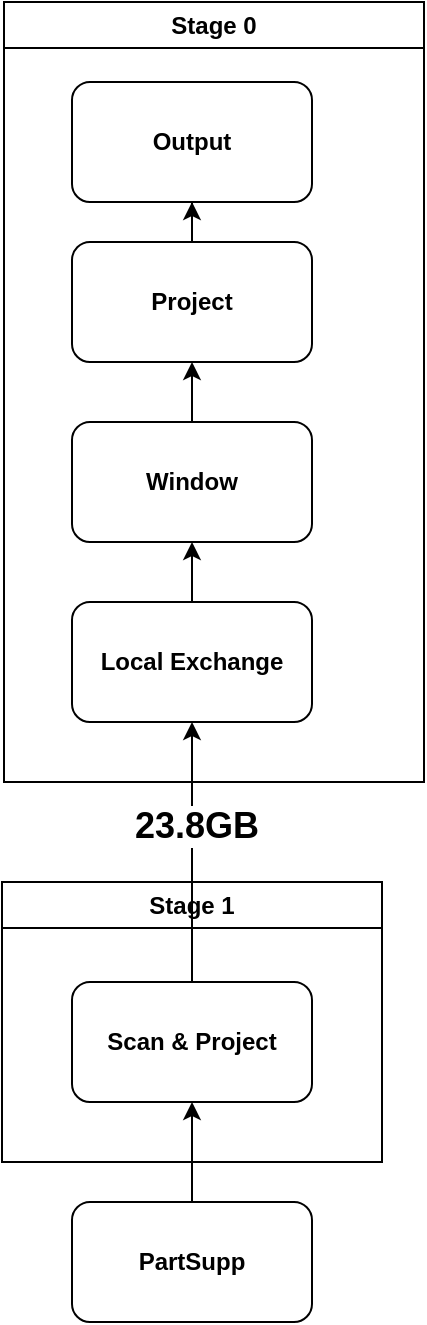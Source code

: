 <mxfile version="24.7.6">
  <diagram name="Seite-1" id="0qBJA2OcskKHXjRreBoT">
    <mxGraphModel dx="2266" dy="877" grid="1" gridSize="10" guides="1" tooltips="1" connect="1" arrows="1" fold="1" page="1" pageScale="1" pageWidth="827" pageHeight="1169" math="0" shadow="0">
      <root>
        <mxCell id="0" />
        <mxCell id="1" parent="0" />
        <mxCell id="yLwDr2I2qwveIQNhpc3Y-11" value="Stage 0" style="swimlane;whiteSpace=wrap;html=1;startSize=23;" parent="1" vertex="1">
          <mxGeometry x="320" y="770" width="210" height="390" as="geometry" />
        </mxCell>
        <mxCell id="yR79EcA6VE_aHLL860Jc-21" style="edgeStyle=orthogonalEdgeStyle;rounded=0;orthogonalLoop=1;jettySize=auto;html=1;" parent="yLwDr2I2qwveIQNhpc3Y-11" source="yLwDr2I2qwveIQNhpc3Y-12" target="yR79EcA6VE_aHLL860Jc-18" edge="1">
          <mxGeometry relative="1" as="geometry" />
        </mxCell>
        <mxCell id="yLwDr2I2qwveIQNhpc3Y-12" value="&lt;b&gt;Project&lt;/b&gt;" style="rounded=1;whiteSpace=wrap;html=1;" parent="yLwDr2I2qwveIQNhpc3Y-11" vertex="1">
          <mxGeometry x="34" y="120" width="120" height="60" as="geometry" />
        </mxCell>
        <mxCell id="yLwDr2I2qwveIQNhpc3Y-28" style="edgeStyle=orthogonalEdgeStyle;rounded=0;orthogonalLoop=1;jettySize=auto;html=1;" parent="yLwDr2I2qwveIQNhpc3Y-11" source="yLwDr2I2qwveIQNhpc3Y-13" target="yLwDr2I2qwveIQNhpc3Y-12" edge="1">
          <mxGeometry relative="1" as="geometry" />
        </mxCell>
        <mxCell id="yLwDr2I2qwveIQNhpc3Y-13" value="&lt;b&gt;Window&lt;/b&gt;" style="rounded=1;whiteSpace=wrap;html=1;" parent="yLwDr2I2qwveIQNhpc3Y-11" vertex="1">
          <mxGeometry x="34" y="210" width="120" height="60" as="geometry" />
        </mxCell>
        <mxCell id="yLwDr2I2qwveIQNhpc3Y-26" style="edgeStyle=orthogonalEdgeStyle;rounded=0;orthogonalLoop=1;jettySize=auto;html=1;entryX=0.5;entryY=1;entryDx=0;entryDy=0;" parent="yLwDr2I2qwveIQNhpc3Y-11" source="yLwDr2I2qwveIQNhpc3Y-14" target="yLwDr2I2qwveIQNhpc3Y-13" edge="1">
          <mxGeometry relative="1" as="geometry" />
        </mxCell>
        <mxCell id="yLwDr2I2qwveIQNhpc3Y-14" value="&lt;b&gt;Local Exchange&lt;/b&gt;" style="rounded=1;whiteSpace=wrap;html=1;" parent="yLwDr2I2qwveIQNhpc3Y-11" vertex="1">
          <mxGeometry x="34" y="300" width="120" height="60" as="geometry" />
        </mxCell>
        <mxCell id="yR79EcA6VE_aHLL860Jc-14" value="" style="shape=image;html=1;verticalAlign=top;verticalLabelPosition=bottom;labelBackgroundColor=#ffffff;imageAspect=0;aspect=fixed;image=https://cdn3.iconfinder.com/data/icons/energy-and-power-glyph-24-px/24/Bolt_flashlight_lightning_power_thunder-128.png" parent="yLwDr2I2qwveIQNhpc3Y-11" vertex="1">
          <mxGeometry x="150" y="210" width="60" height="60" as="geometry" />
        </mxCell>
        <mxCell id="yR79EcA6VE_aHLL860Jc-18" value="&lt;b&gt;Output&lt;/b&gt;" style="rounded=1;whiteSpace=wrap;html=1;" parent="yLwDr2I2qwveIQNhpc3Y-11" vertex="1">
          <mxGeometry x="34" y="40" width="120" height="60" as="geometry" />
        </mxCell>
        <mxCell id="yLwDr2I2qwveIQNhpc3Y-19" value="Stage 1" style="swimlane;whiteSpace=wrap;html=1;" parent="1" vertex="1">
          <mxGeometry x="319" y="1210" width="190" height="140" as="geometry" />
        </mxCell>
        <mxCell id="yLwDr2I2qwveIQNhpc3Y-20" value="&lt;b&gt;Scan &amp;amp; Project&lt;/b&gt;" style="rounded=1;whiteSpace=wrap;html=1;" parent="yLwDr2I2qwveIQNhpc3Y-19" vertex="1">
          <mxGeometry x="35" y="50" width="120" height="60" as="geometry" />
        </mxCell>
        <mxCell id="yR79EcA6VE_aHLL860Jc-15" style="edgeStyle=orthogonalEdgeStyle;rounded=0;orthogonalLoop=1;jettySize=auto;html=1;entryX=0.5;entryY=1;entryDx=0;entryDy=0;" parent="1" source="yLwDr2I2qwveIQNhpc3Y-21" target="yLwDr2I2qwveIQNhpc3Y-20" edge="1">
          <mxGeometry relative="1" as="geometry" />
        </mxCell>
        <mxCell id="yLwDr2I2qwveIQNhpc3Y-21" value="&lt;b&gt;PartSupp&lt;/b&gt;" style="rounded=1;whiteSpace=wrap;html=1;" parent="1" vertex="1">
          <mxGeometry x="354" y="1370" width="120" height="60" as="geometry" />
        </mxCell>
        <mxCell id="yR79EcA6VE_aHLL860Jc-17" style="edgeStyle=orthogonalEdgeStyle;rounded=0;orthogonalLoop=1;jettySize=auto;html=1;entryX=0.5;entryY=1;entryDx=0;entryDy=0;" parent="1" source="yLwDr2I2qwveIQNhpc3Y-20" target="yLwDr2I2qwveIQNhpc3Y-14" edge="1">
          <mxGeometry relative="1" as="geometry" />
        </mxCell>
        <mxCell id="yR79EcA6VE_aHLL860Jc-22" value="&lt;b&gt;&lt;font style=&quot;font-size: 18px;&quot;&gt;23.8GB&lt;/font&gt;&lt;/b&gt;" style="edgeLabel;html=1;align=center;verticalAlign=middle;resizable=0;points=[];" parent="yR79EcA6VE_aHLL860Jc-17" vertex="1" connectable="0">
          <mxGeometry x="0.203" y="-2" relative="1" as="geometry">
            <mxPoint as="offset" />
          </mxGeometry>
        </mxCell>
      </root>
    </mxGraphModel>
  </diagram>
</mxfile>
